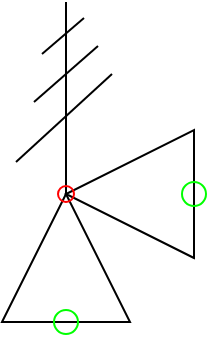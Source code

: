 <mxfile compressed="false" version="20.3.0" type="device">
  <diagram name="ND0011" id="HiyLTbJqQbgsW1TCgFa-">
    <mxGraphModel dx="1408" dy="963" grid="1" gridSize="2" guides="1" tooltips="1" connect="1" arrows="1" fold="1" page="1" pageScale="1" pageWidth="1169" pageHeight="827" math="0" shadow="0">
      <root>
        <mxCell id="BCcmFvAbc4Agi9Vzn4Tp-0" />
        <object label="Symbol" Width="6" Height="10" UoM="mm" id="BCcmFvAbc4Agi9Vzn4Tp-124">
          <mxCell style="" parent="BCcmFvAbc4Agi9Vzn4Tp-0" />
        </object>
        <mxCell id="9G1uWyXl-sXGWwyaA8tx-0" value="" style="endArrow=none;html=1;rounded=0;entryX=0.5;entryY=1;entryDx=0;entryDy=0;" parent="BCcmFvAbc4Agi9Vzn4Tp-124" edge="1">
          <mxGeometry width="50" height="50" relative="1" as="geometry">
            <mxPoint x="288" y="320" as="sourcePoint" />
            <mxPoint x="288" y="224" as="targetPoint" />
          </mxGeometry>
        </mxCell>
        <mxCell id="9G1uWyXl-sXGWwyaA8tx-1" value="" style="endArrow=none;html=1;rounded=0;strokeColor=#000000;" parent="BCcmFvAbc4Agi9Vzn4Tp-124" edge="1">
          <mxGeometry width="50" height="50" relative="1" as="geometry">
            <mxPoint x="272" y="274" as="sourcePoint" />
            <mxPoint x="304" y="246" as="targetPoint" />
          </mxGeometry>
        </mxCell>
        <mxCell id="9G1uWyXl-sXGWwyaA8tx-2" value="" style="endArrow=none;html=1;rounded=0;strokeColor=#000000;" parent="BCcmFvAbc4Agi9Vzn4Tp-124" edge="1">
          <mxGeometry width="50" height="50" relative="1" as="geometry">
            <mxPoint x="263" y="304" as="sourcePoint" />
            <mxPoint x="311" y="260" as="targetPoint" />
          </mxGeometry>
        </mxCell>
        <mxCell id="9G1uWyXl-sXGWwyaA8tx-3" value="" style="endArrow=none;html=1;rounded=0;strokeColor=#000000;" parent="BCcmFvAbc4Agi9Vzn4Tp-124" edge="1">
          <mxGeometry width="50" height="50" relative="1" as="geometry">
            <mxPoint x="276" y="250" as="sourcePoint" />
            <mxPoint x="297" y="232" as="targetPoint" />
          </mxGeometry>
        </mxCell>
        <mxCell id="9G1uWyXl-sXGWwyaA8tx-5" value="" style="triangle;whiteSpace=wrap;html=1;fillColor=none;rotation=-90;" parent="BCcmFvAbc4Agi9Vzn4Tp-124" vertex="1">
          <mxGeometry x="256" y="320" width="64" height="64" as="geometry" />
        </mxCell>
        <mxCell id="9G1uWyXl-sXGWwyaA8tx-4" value="" style="triangle;whiteSpace=wrap;html=1;fillColor=none;rotation=-180;" parent="BCcmFvAbc4Agi9Vzn4Tp-124" vertex="1">
          <mxGeometry x="288" y="288" width="64" height="64" as="geometry" />
        </mxCell>
        <mxCell id="BCcmFvAbc4Agi9Vzn4Tp-128" value="Connection" style="" parent="BCcmFvAbc4Agi9Vzn4Tp-0" />
        <object label="Connection" PipingConnector="Y" LabelConnector="N" SignalConnector="N" Direction="270" id="9G1uWyXl-sXGWwyaA8tx-11">
          <mxCell style="vsdxID=1407;fillColor=none;gradientColor=none;shape=stencil(rVFbDsIgEDwNnyQU4glqvcfGblsilmZBS28vZGMsxg9j/JvZmX1kR5g2TLCg0CpE8hdcbR8nYY5CaztPSDZmJEwnTDt4wpH8be6ZL1CcBV39vUxI3KdKh1YbswPTEzuBzlmiVGmKau9zUKM+jlJJQrJBko8QrZ+rrQ5oRJnXyMHBWElhRVx25ebnw/5zVvPFWRm83jxY5zilvf4eSy5xpKZ7AA==);strokeColor=#00ff00;strokeWidth=1;points=[[0.5,0.5,0,0,0]];labelBackgroundColor=none;rounded=0;html=1;whiteSpace=wrap;aspect=fixed;noLabel=1;snapToPoint=1;container=0;fontSize=16;" parent="BCcmFvAbc4Agi9Vzn4Tp-128" vertex="1">
            <mxGeometry x="282" y="378" width="12" height="12" as="geometry" />
          </mxCell>
        </object>
        <object label="Connection" PipingConnector="Y" LabelConnector="N" SignalConnector="N" Direction="0" id="9G1uWyXl-sXGWwyaA8tx-10">
          <mxCell style="vsdxID=1407;fillColor=none;gradientColor=none;shape=stencil(rVFbDsIgEDwNnyQU4glqvcfGblsilmZBS28vZGMsxg9j/JvZmX1kR5g2TLCg0CpE8hdcbR8nYY5CaztPSDZmJEwnTDt4wpH8be6ZL1CcBV39vUxI3KdKh1YbswPTEzuBzlmiVGmKau9zUKM+jlJJQrJBko8QrZ+rrQ5oRJnXyMHBWElhRVx25ebnw/5zVvPFWRm83jxY5zilvf4eSy5xpKZ7AA==);strokeColor=#00ff00;strokeWidth=1;points=[[0.5,0.5,0,0,0]];labelBackgroundColor=none;rounded=0;html=1;whiteSpace=wrap;aspect=fixed;noLabel=1;snapToPoint=1;container=0;fontSize=16;" parent="BCcmFvAbc4Agi9Vzn4Tp-128" vertex="1">
            <mxGeometry x="346" y="314" width="12" height="12" as="geometry" />
          </mxCell>
        </object>
        <mxCell id="BCcmFvAbc4Agi9Vzn4Tp-135" value="Label" style="locked=1;" parent="BCcmFvAbc4Agi9Vzn4Tp-0" />
        <mxCell id="BCcmFvAbc4Agi9Vzn4Tp-137" value="Origo" style="locked=1;" parent="BCcmFvAbc4Agi9Vzn4Tp-0" />
        <object label="origo" id="9G1uWyXl-sXGWwyaA8tx-8">
          <mxCell style="vsdxID=1407;fillColor=none;gradientColor=none;shape=stencil(rVFbDsIgEDwNnyQU4glqvcfGblsilmZBS28vZGMsxg9j/JvZmX1kR5g2TLCg0CpE8hdcbR8nYY5CaztPSDZmJEwnTDt4wpH8be6ZL1CcBV39vUxI3KdKh1YbswPTEzuBzlmiVGmKau9zUKM+jlJJQrJBko8QrZ+rrQ5oRJnXyMHBWElhRVx25ebnw/5zVvPFWRm83jxY5zilvf4eSy5xpKZ7AA==);strokeColor=#ff0000;strokeWidth=1;points=[[0.5,0.5,0,0,0]];labelBackgroundColor=none;rounded=0;html=1;whiteSpace=wrap;aspect=fixed;noLabel=1;snapToPoint=1;" parent="BCcmFvAbc4Agi9Vzn4Tp-137" vertex="1">
            <mxGeometry x="284" y="316" width="8" height="8" as="geometry" />
          </mxCell>
        </object>
      </root>
    </mxGraphModel>
  </diagram>
</mxfile>
